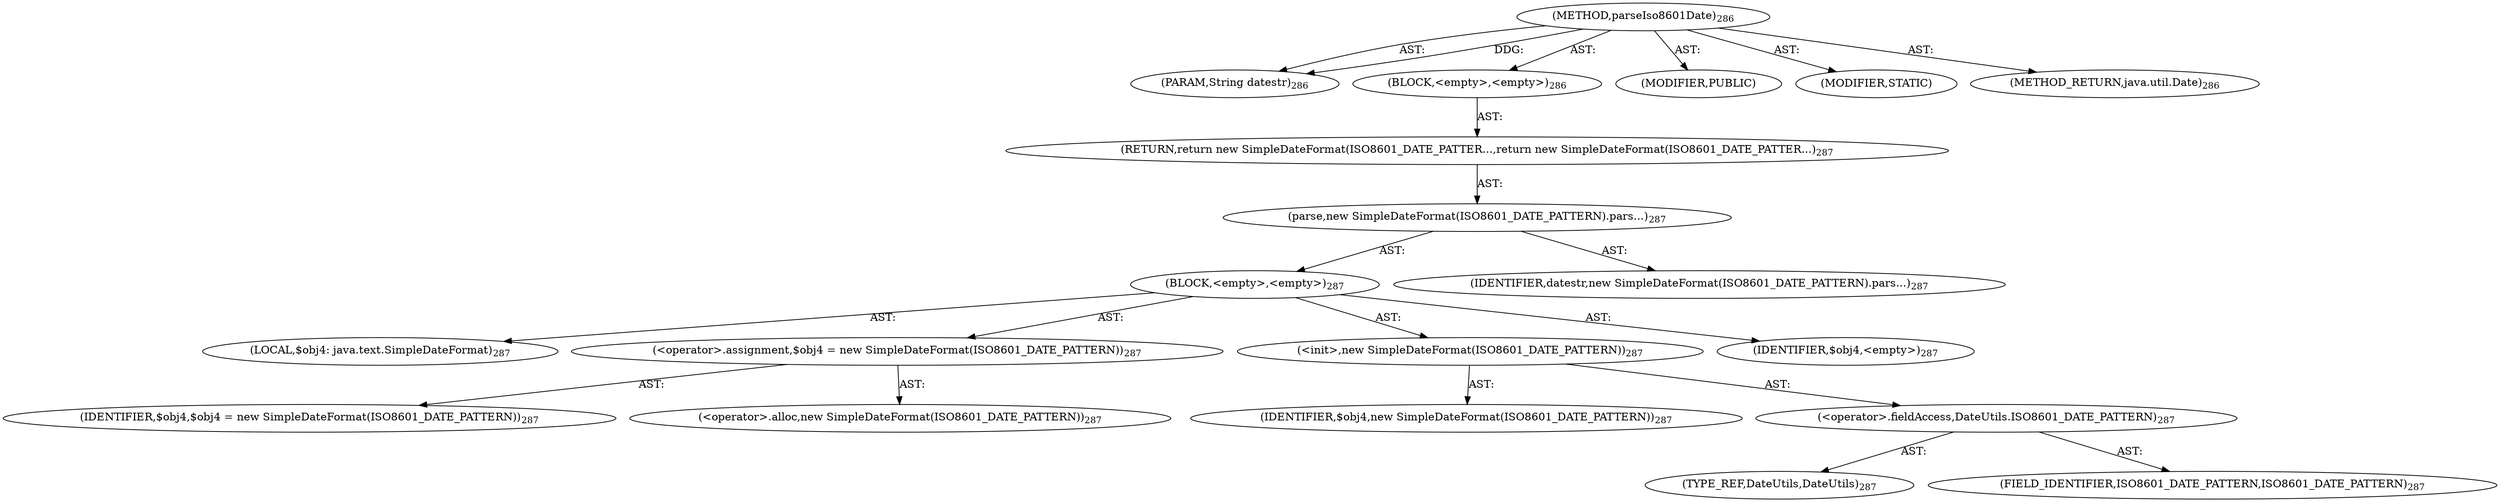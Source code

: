 digraph "parseIso8601Date" {  
"111669149704" [label = <(METHOD,parseIso8601Date)<SUB>286</SUB>> ]
"115964117001" [label = <(PARAM,String datestr)<SUB>286</SUB>> ]
"25769803791" [label = <(BLOCK,&lt;empty&gt;,&lt;empty&gt;)<SUB>286</SUB>> ]
"146028888071" [label = <(RETURN,return new SimpleDateFormat(ISO8601_DATE_PATTER...,return new SimpleDateFormat(ISO8601_DATE_PATTER...)<SUB>287</SUB>> ]
"30064771176" [label = <(parse,new SimpleDateFormat(ISO8601_DATE_PATTERN).pars...)<SUB>287</SUB>> ]
"25769803792" [label = <(BLOCK,&lt;empty&gt;,&lt;empty&gt;)<SUB>287</SUB>> ]
"94489280531" [label = <(LOCAL,$obj4: java.text.SimpleDateFormat)<SUB>287</SUB>> ]
"30064771177" [label = <(&lt;operator&gt;.assignment,$obj4 = new SimpleDateFormat(ISO8601_DATE_PATTERN))<SUB>287</SUB>> ]
"68719476825" [label = <(IDENTIFIER,$obj4,$obj4 = new SimpleDateFormat(ISO8601_DATE_PATTERN))<SUB>287</SUB>> ]
"30064771178" [label = <(&lt;operator&gt;.alloc,new SimpleDateFormat(ISO8601_DATE_PATTERN))<SUB>287</SUB>> ]
"30064771179" [label = <(&lt;init&gt;,new SimpleDateFormat(ISO8601_DATE_PATTERN))<SUB>287</SUB>> ]
"68719476826" [label = <(IDENTIFIER,$obj4,new SimpleDateFormat(ISO8601_DATE_PATTERN))<SUB>287</SUB>> ]
"30064771180" [label = <(&lt;operator&gt;.fieldAccess,DateUtils.ISO8601_DATE_PATTERN)<SUB>287</SUB>> ]
"180388626435" [label = <(TYPE_REF,DateUtils,DateUtils)<SUB>287</SUB>> ]
"55834574859" [label = <(FIELD_IDENTIFIER,ISO8601_DATE_PATTERN,ISO8601_DATE_PATTERN)<SUB>287</SUB>> ]
"68719476827" [label = <(IDENTIFIER,$obj4,&lt;empty&gt;)<SUB>287</SUB>> ]
"68719476828" [label = <(IDENTIFIER,datestr,new SimpleDateFormat(ISO8601_DATE_PATTERN).pars...)<SUB>287</SUB>> ]
"133143986212" [label = <(MODIFIER,PUBLIC)> ]
"133143986213" [label = <(MODIFIER,STATIC)> ]
"128849018888" [label = <(METHOD_RETURN,java.util.Date)<SUB>286</SUB>> ]
  "111669149704" -> "115964117001"  [ label = "AST: "] 
  "111669149704" -> "25769803791"  [ label = "AST: "] 
  "111669149704" -> "133143986212"  [ label = "AST: "] 
  "111669149704" -> "133143986213"  [ label = "AST: "] 
  "111669149704" -> "128849018888"  [ label = "AST: "] 
  "25769803791" -> "146028888071"  [ label = "AST: "] 
  "146028888071" -> "30064771176"  [ label = "AST: "] 
  "30064771176" -> "25769803792"  [ label = "AST: "] 
  "30064771176" -> "68719476828"  [ label = "AST: "] 
  "25769803792" -> "94489280531"  [ label = "AST: "] 
  "25769803792" -> "30064771177"  [ label = "AST: "] 
  "25769803792" -> "30064771179"  [ label = "AST: "] 
  "25769803792" -> "68719476827"  [ label = "AST: "] 
  "30064771177" -> "68719476825"  [ label = "AST: "] 
  "30064771177" -> "30064771178"  [ label = "AST: "] 
  "30064771179" -> "68719476826"  [ label = "AST: "] 
  "30064771179" -> "30064771180"  [ label = "AST: "] 
  "30064771180" -> "180388626435"  [ label = "AST: "] 
  "30064771180" -> "55834574859"  [ label = "AST: "] 
  "111669149704" -> "115964117001"  [ label = "DDG: "] 
}
